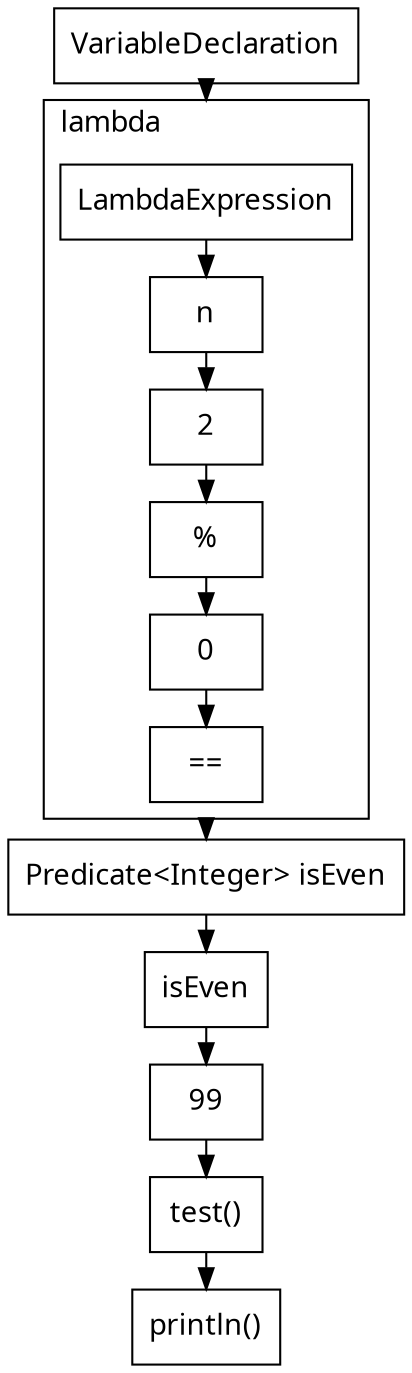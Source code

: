 digraph G_14 {
  node [
    shape = rect;
    fontname = "Handlee";
  ]
  edge [
    fontname = "Handlee";
  ]
  bgcolor = transparent;
  fontname = "Handlee";
  compound = true;
  s_162 [
    class = "variableDeclaration";
    label = "VariableDeclaration";
    fillcolor = white;
    style = filled;
  ];
  s_162_4 [
    class = "variableDeclarationFragment";
    label = "Predicate<Integer> isEven";
    fillcolor = white;
    style = filled;
  ];
  s_162_6 [
    class = "lambdaExpression";
    label = "LambdaExpression";
    fillcolor = white;
    style = filled;
  ];
  s_162_10 [
    class = "infixExpression";
    label = "==";
    fillcolor = white;
    style = filled;
  ];
  s_162_11 [
    class = "infixExpression";
    label = "%";
    fillcolor = white;
    style = filled;
  ];
  s_162_12 [
    class = "simpleName";
    label = "n";
    fillcolor = white;
    style = filled;
  ];
  s_162_13 [
    class = "numberLiteral literal";
    label = "2";
    fillcolor = white;
    style = filled;
  ];
  s_162_14 [
    class = "numberLiteral literal";
    label = "0";
    fillcolor = white;
    style = filled;
  ];
  s_163_2 [
    class = "methodInvocation";
    label = "println()";
    fillcolor = white;
    style = filled;
  ];
  s_163_4 [
    class = "methodInvocation";
    label = "test()";
    fillcolor = white;
    style = filled;
  ];
  s_163_5 [
    class = "simpleName";
    label = "isEven";
    fillcolor = white;
    style = filled;
  ];
  s_163_7 [
    class = "numberLiteral literal";
    label = "99";
    fillcolor = white;
    style = filled;
  ];
  s_162 -> s_162_6 [
    lhead = cluster_lambda_162;
  ];
  s_162_6 -> s_162_12;
  s_162_12 -> s_162_13;
  s_162_13 -> s_162_11;
  s_162_11 -> s_162_14;
  s_162_14 -> s_162_10;
  s_163_5 -> s_163_7;
  s_163_7 -> s_163_4;
  s_163_4 -> s_163_2;
  s_162_10 -> s_162_4 [
    ltail = cluster_lambda_162;
  ];
  s_162_4 -> s_163_5;

  subgraph cluster_lambda_162 {
    label="lambda";
    labeljust = "l";
    ranksep = 0.5;
    pencolor = black;
    s_162_6; s_162_10; s_162_11; s_162_12; s_162_13; s_162_14;
  }
}

